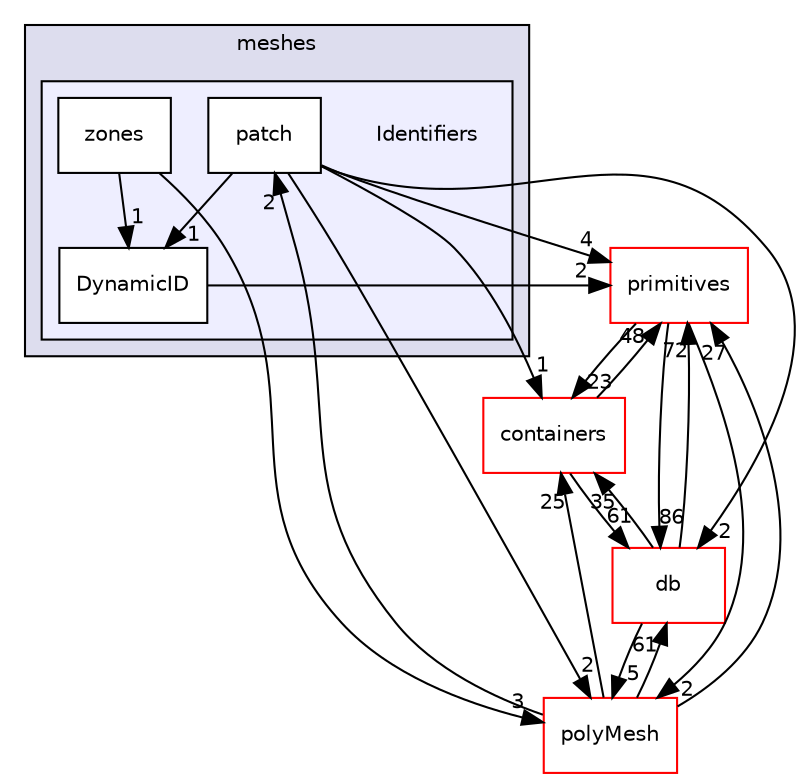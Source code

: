 digraph "src/OpenFOAM/meshes/Identifiers" {
  bgcolor=transparent;
  compound=true
  node [ fontsize="10", fontname="Helvetica"];
  edge [ labelfontsize="10", labelfontname="Helvetica"];
  subgraph clusterdir_aa2423979fb45fc41c393a5db370ab21 {
    graph [ bgcolor="#ddddee", pencolor="black", label="meshes" fontname="Helvetica", fontsize="10", URL="dir_aa2423979fb45fc41c393a5db370ab21.html"]
  subgraph clusterdir_162c770ecfd5d3d84e768ef2f1993e65 {
    graph [ bgcolor="#eeeeff", pencolor="black", label="" URL="dir_162c770ecfd5d3d84e768ef2f1993e65.html"];
    dir_162c770ecfd5d3d84e768ef2f1993e65 [shape=plaintext label="Identifiers"];
    dir_b2b1e5b15fbf48d956f0ff8275c07817 [shape=box label="DynamicID" color="black" fillcolor="white" style="filled" URL="dir_b2b1e5b15fbf48d956f0ff8275c07817.html"];
    dir_b25f3b96b2d3b555146fd9e7423c56f6 [shape=box label="patch" color="black" fillcolor="white" style="filled" URL="dir_b25f3b96b2d3b555146fd9e7423c56f6.html"];
    dir_d35267b3b0c5cb33d82afddb91b8b37a [shape=box label="zones" color="black" fillcolor="white" style="filled" URL="dir_d35267b3b0c5cb33d82afddb91b8b37a.html"];
  }
  }
  dir_19d0872053bde092be81d7fe3f56cbf7 [shape=box label="containers" color="red" URL="dir_19d0872053bde092be81d7fe3f56cbf7.html"];
  dir_63c634f7a7cfd679ac26c67fb30fc32f [shape=box label="db" color="red" URL="dir_63c634f7a7cfd679ac26c67fb30fc32f.html"];
  dir_5e5a63cb97aae3d01c8e98f0c14953bc [shape=box label="polyMesh" color="red" URL="dir_5e5a63cb97aae3d01c8e98f0c14953bc.html"];
  dir_3e50f45338116b169052b428016851aa [shape=box label="primitives" color="red" URL="dir_3e50f45338116b169052b428016851aa.html"];
  dir_19d0872053bde092be81d7fe3f56cbf7->dir_63c634f7a7cfd679ac26c67fb30fc32f [headlabel="61", labeldistance=1.5 headhref="dir_001897_001948.html"];
  dir_19d0872053bde092be81d7fe3f56cbf7->dir_3e50f45338116b169052b428016851aa [headlabel="48", labeldistance=1.5 headhref="dir_001897_002316.html"];
  dir_b2b1e5b15fbf48d956f0ff8275c07817->dir_3e50f45338116b169052b428016851aa [headlabel="2", labeldistance=1.5 headhref="dir_002224_002316.html"];
  dir_63c634f7a7cfd679ac26c67fb30fc32f->dir_19d0872053bde092be81d7fe3f56cbf7 [headlabel="35", labeldistance=1.5 headhref="dir_001948_001897.html"];
  dir_63c634f7a7cfd679ac26c67fb30fc32f->dir_5e5a63cb97aae3d01c8e98f0c14953bc [headlabel="5", labeldistance=1.5 headhref="dir_001948_002262.html"];
  dir_63c634f7a7cfd679ac26c67fb30fc32f->dir_3e50f45338116b169052b428016851aa [headlabel="72", labeldistance=1.5 headhref="dir_001948_002316.html"];
  dir_5e5a63cb97aae3d01c8e98f0c14953bc->dir_19d0872053bde092be81d7fe3f56cbf7 [headlabel="25", labeldistance=1.5 headhref="dir_002262_001897.html"];
  dir_5e5a63cb97aae3d01c8e98f0c14953bc->dir_63c634f7a7cfd679ac26c67fb30fc32f [headlabel="61", labeldistance=1.5 headhref="dir_002262_001948.html"];
  dir_5e5a63cb97aae3d01c8e98f0c14953bc->dir_3e50f45338116b169052b428016851aa [headlabel="27", labeldistance=1.5 headhref="dir_002262_002316.html"];
  dir_5e5a63cb97aae3d01c8e98f0c14953bc->dir_b25f3b96b2d3b555146fd9e7423c56f6 [headlabel="2", labeldistance=1.5 headhref="dir_002262_002225.html"];
  dir_3e50f45338116b169052b428016851aa->dir_19d0872053bde092be81d7fe3f56cbf7 [headlabel="23", labeldistance=1.5 headhref="dir_002316_001897.html"];
  dir_3e50f45338116b169052b428016851aa->dir_63c634f7a7cfd679ac26c67fb30fc32f [headlabel="86", labeldistance=1.5 headhref="dir_002316_001948.html"];
  dir_3e50f45338116b169052b428016851aa->dir_5e5a63cb97aae3d01c8e98f0c14953bc [headlabel="2", labeldistance=1.5 headhref="dir_002316_002262.html"];
  dir_d35267b3b0c5cb33d82afddb91b8b37a->dir_b2b1e5b15fbf48d956f0ff8275c07817 [headlabel="1", labeldistance=1.5 headhref="dir_002226_002224.html"];
  dir_d35267b3b0c5cb33d82afddb91b8b37a->dir_5e5a63cb97aae3d01c8e98f0c14953bc [headlabel="3", labeldistance=1.5 headhref="dir_002226_002262.html"];
  dir_b25f3b96b2d3b555146fd9e7423c56f6->dir_19d0872053bde092be81d7fe3f56cbf7 [headlabel="1", labeldistance=1.5 headhref="dir_002225_001897.html"];
  dir_b25f3b96b2d3b555146fd9e7423c56f6->dir_b2b1e5b15fbf48d956f0ff8275c07817 [headlabel="1", labeldistance=1.5 headhref="dir_002225_002224.html"];
  dir_b25f3b96b2d3b555146fd9e7423c56f6->dir_63c634f7a7cfd679ac26c67fb30fc32f [headlabel="2", labeldistance=1.5 headhref="dir_002225_001948.html"];
  dir_b25f3b96b2d3b555146fd9e7423c56f6->dir_5e5a63cb97aae3d01c8e98f0c14953bc [headlabel="2", labeldistance=1.5 headhref="dir_002225_002262.html"];
  dir_b25f3b96b2d3b555146fd9e7423c56f6->dir_3e50f45338116b169052b428016851aa [headlabel="4", labeldistance=1.5 headhref="dir_002225_002316.html"];
}
